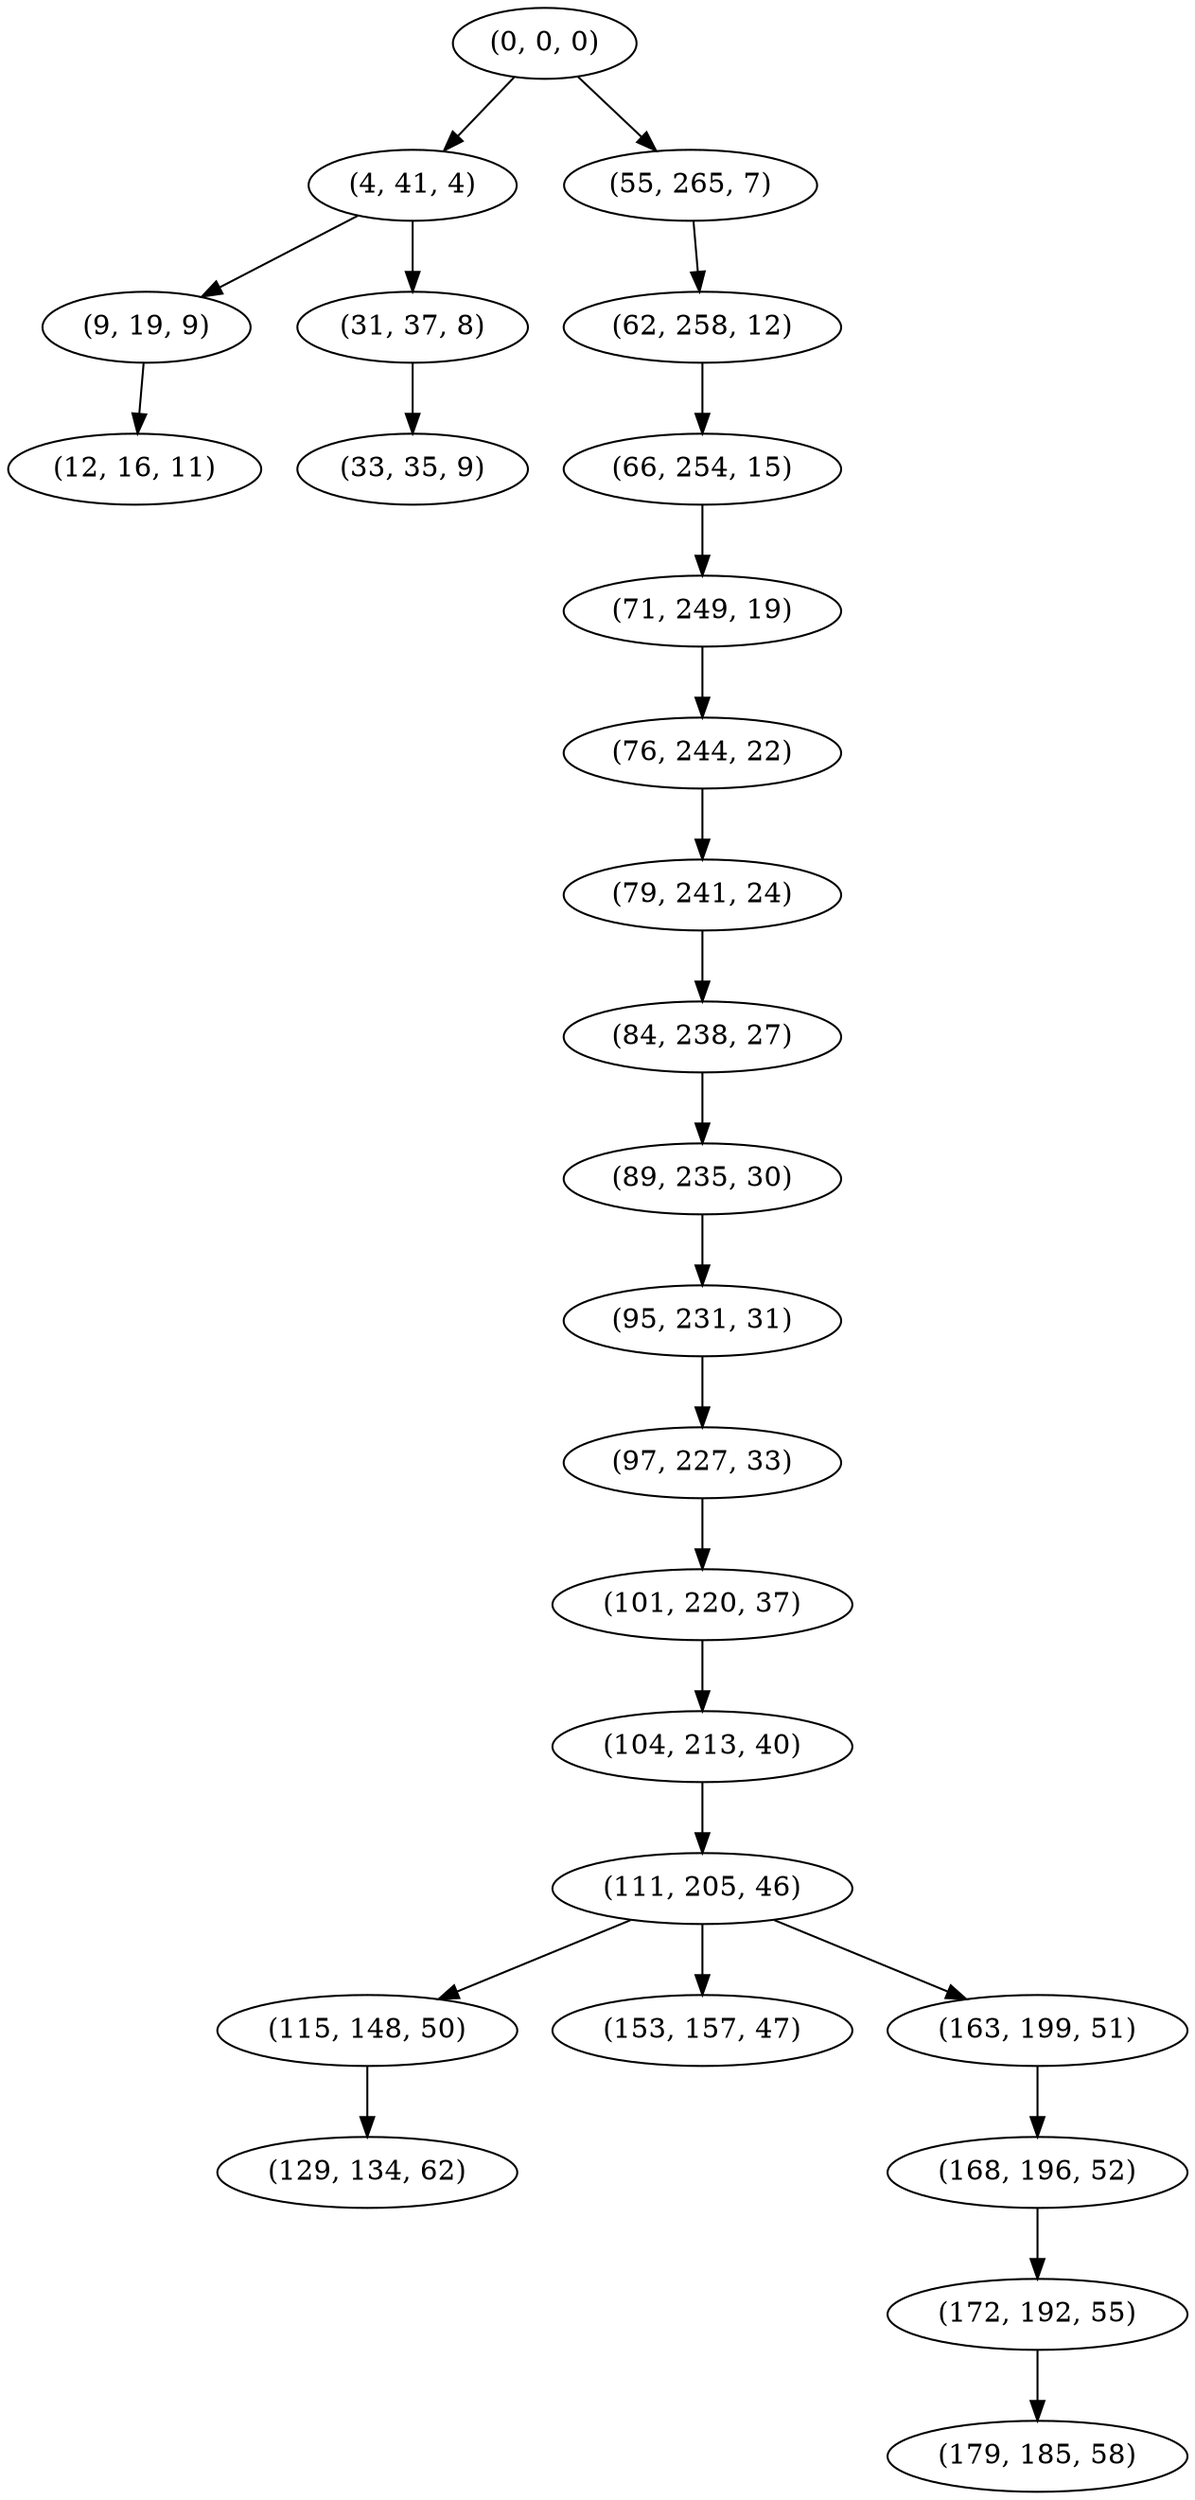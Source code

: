 digraph tree {
    "(0, 0, 0)";
    "(4, 41, 4)";
    "(9, 19, 9)";
    "(12, 16, 11)";
    "(31, 37, 8)";
    "(33, 35, 9)";
    "(55, 265, 7)";
    "(62, 258, 12)";
    "(66, 254, 15)";
    "(71, 249, 19)";
    "(76, 244, 22)";
    "(79, 241, 24)";
    "(84, 238, 27)";
    "(89, 235, 30)";
    "(95, 231, 31)";
    "(97, 227, 33)";
    "(101, 220, 37)";
    "(104, 213, 40)";
    "(111, 205, 46)";
    "(115, 148, 50)";
    "(129, 134, 62)";
    "(153, 157, 47)";
    "(163, 199, 51)";
    "(168, 196, 52)";
    "(172, 192, 55)";
    "(179, 185, 58)";
    "(0, 0, 0)" -> "(4, 41, 4)";
    "(0, 0, 0)" -> "(55, 265, 7)";
    "(4, 41, 4)" -> "(9, 19, 9)";
    "(4, 41, 4)" -> "(31, 37, 8)";
    "(9, 19, 9)" -> "(12, 16, 11)";
    "(31, 37, 8)" -> "(33, 35, 9)";
    "(55, 265, 7)" -> "(62, 258, 12)";
    "(62, 258, 12)" -> "(66, 254, 15)";
    "(66, 254, 15)" -> "(71, 249, 19)";
    "(71, 249, 19)" -> "(76, 244, 22)";
    "(76, 244, 22)" -> "(79, 241, 24)";
    "(79, 241, 24)" -> "(84, 238, 27)";
    "(84, 238, 27)" -> "(89, 235, 30)";
    "(89, 235, 30)" -> "(95, 231, 31)";
    "(95, 231, 31)" -> "(97, 227, 33)";
    "(97, 227, 33)" -> "(101, 220, 37)";
    "(101, 220, 37)" -> "(104, 213, 40)";
    "(104, 213, 40)" -> "(111, 205, 46)";
    "(111, 205, 46)" -> "(115, 148, 50)";
    "(111, 205, 46)" -> "(153, 157, 47)";
    "(111, 205, 46)" -> "(163, 199, 51)";
    "(115, 148, 50)" -> "(129, 134, 62)";
    "(163, 199, 51)" -> "(168, 196, 52)";
    "(168, 196, 52)" -> "(172, 192, 55)";
    "(172, 192, 55)" -> "(179, 185, 58)";
}
